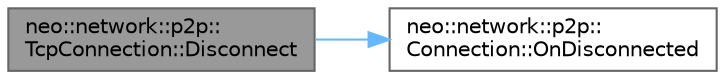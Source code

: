 digraph "neo::network::p2p::TcpConnection::Disconnect"
{
 // LATEX_PDF_SIZE
  bgcolor="transparent";
  edge [fontname=Helvetica,fontsize=10,labelfontname=Helvetica,labelfontsize=10];
  node [fontname=Helvetica,fontsize=10,shape=box,height=0.2,width=0.4];
  rankdir="LR";
  Node1 [id="Node000001",label="neo::network::p2p::\lTcpConnection::Disconnect",height=0.2,width=0.4,color="gray40", fillcolor="grey60", style="filled", fontcolor="black",tooltip="Disconnects from the remote node."];
  Node1 -> Node2 [id="edge2_Node000001_Node000002",color="steelblue1",style="solid",tooltip=" "];
  Node2 [id="Node000002",label="neo::network::p2p::\lConnection::OnDisconnected",height=0.2,width=0.4,color="grey40", fillcolor="white", style="filled",URL="$classneo_1_1network_1_1p2p_1_1_connection.html#abf1fd278093a903e6111c68f6fc98161",tooltip="Called when the connection is disconnected."];
}
